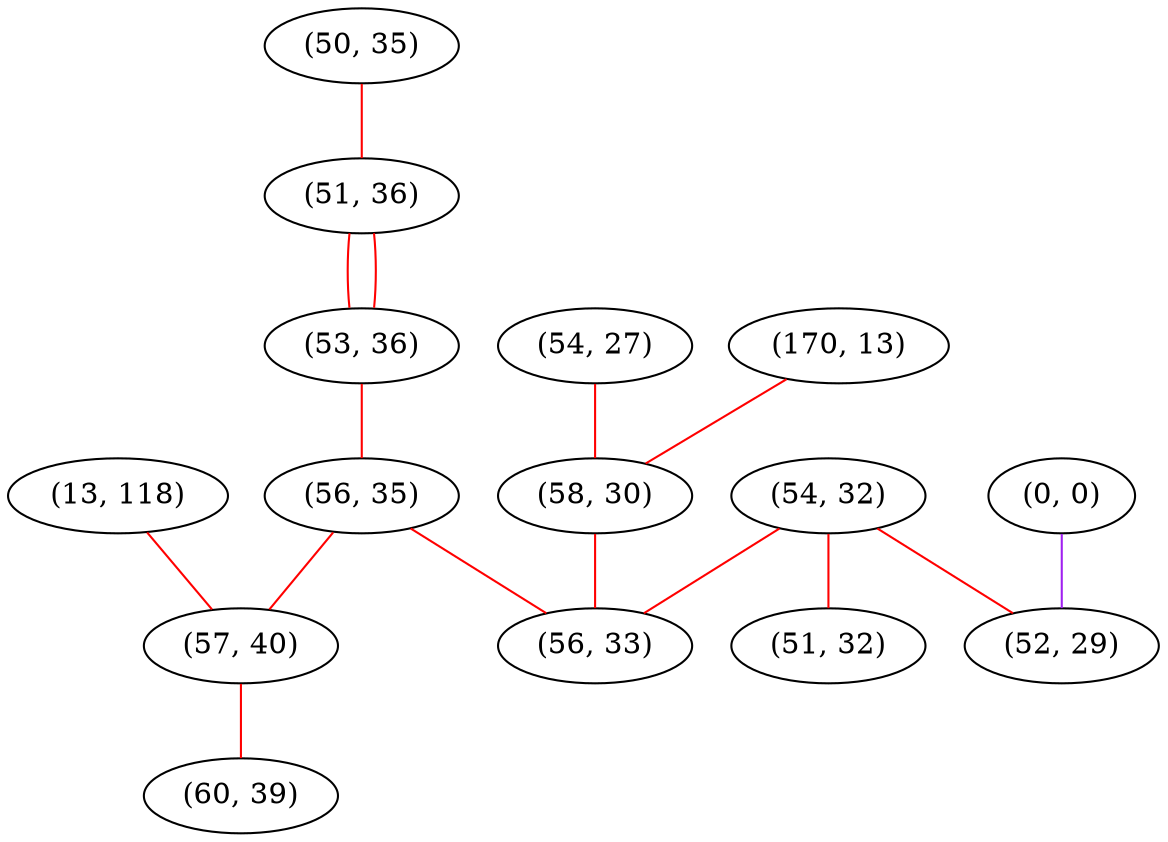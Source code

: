 graph "" {
"(13, 118)";
"(0, 0)";
"(50, 35)";
"(54, 27)";
"(170, 13)";
"(51, 36)";
"(53, 36)";
"(54, 32)";
"(52, 29)";
"(51, 32)";
"(56, 35)";
"(58, 30)";
"(56, 33)";
"(57, 40)";
"(60, 39)";
"(13, 118)" -- "(57, 40)"  [color=red, key=0, weight=1];
"(0, 0)" -- "(52, 29)"  [color=purple, key=0, weight=4];
"(50, 35)" -- "(51, 36)"  [color=red, key=0, weight=1];
"(54, 27)" -- "(58, 30)"  [color=red, key=0, weight=1];
"(170, 13)" -- "(58, 30)"  [color=red, key=0, weight=1];
"(51, 36)" -- "(53, 36)"  [color=red, key=0, weight=1];
"(51, 36)" -- "(53, 36)"  [color=red, key=1, weight=1];
"(53, 36)" -- "(56, 35)"  [color=red, key=0, weight=1];
"(54, 32)" -- "(56, 33)"  [color=red, key=0, weight=1];
"(54, 32)" -- "(51, 32)"  [color=red, key=0, weight=1];
"(54, 32)" -- "(52, 29)"  [color=red, key=0, weight=1];
"(56, 35)" -- "(56, 33)"  [color=red, key=0, weight=1];
"(56, 35)" -- "(57, 40)"  [color=red, key=0, weight=1];
"(58, 30)" -- "(56, 33)"  [color=red, key=0, weight=1];
"(57, 40)" -- "(60, 39)"  [color=red, key=0, weight=1];
}
